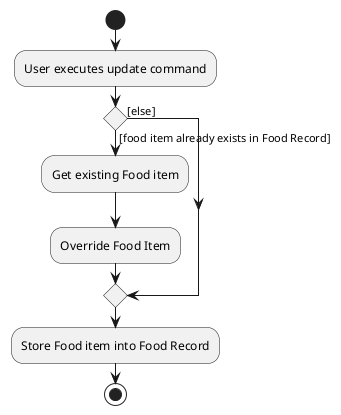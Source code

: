 @startuml

start
:User executes update command;

'Since the beta syntax does not support placing the condition outside the
'diamond we place it as the true branch instead.

if () then ([food item already exists in Food Record])
    :Get existing Food item;
    :Override Food Item;
else ([else])
endif
:Store Food item into Food Record;
stop
@enduml
